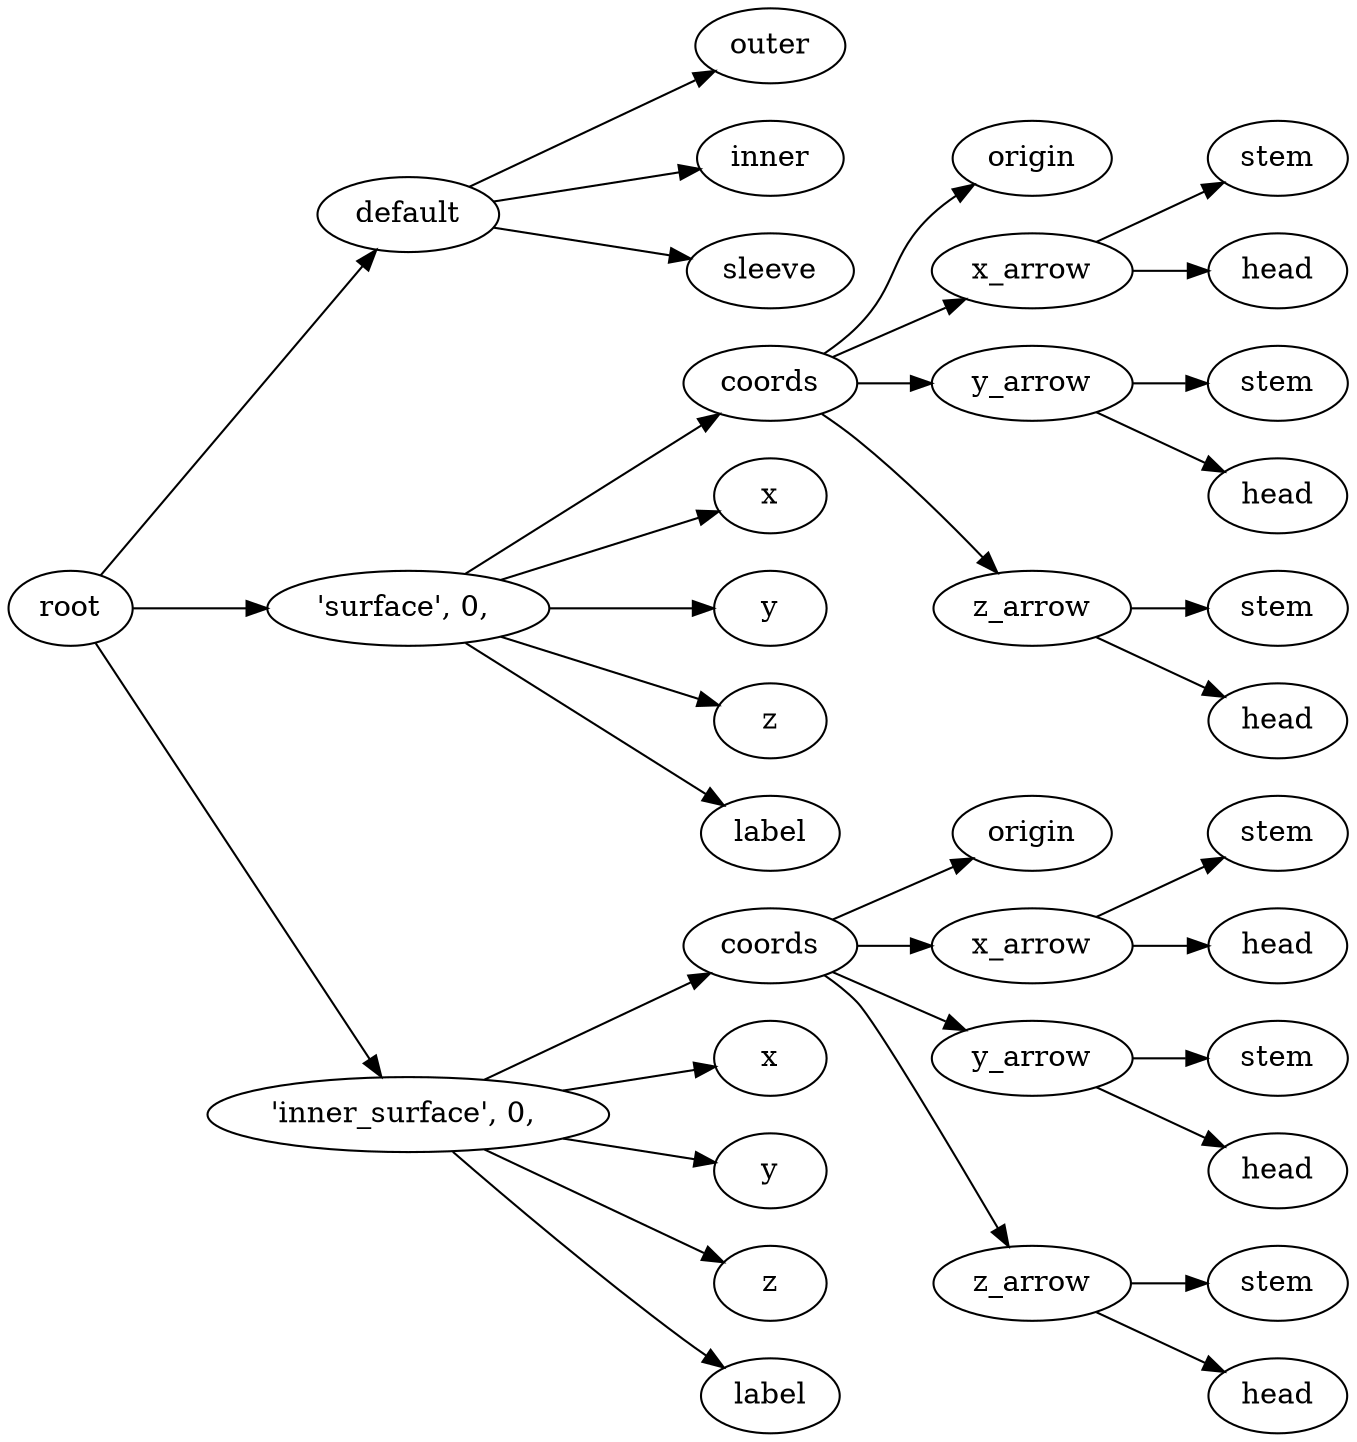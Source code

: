 digraph default {
	graph [rankdir=LR]
	root_38 [label=root href="javascript:s=&quot;\(\)\nNone&quot;; console.log(s); alert(s);"]
	default_39 [label=default href="javascript:s=&quot;\(&#x27;default&#x27;,\)\nSleeveAndKeyway&quot;; console.log(s); alert(s);" tooltip=SleeveAndKeyway]
	outer_40 [label=outer href="javascript:s=&quot;\(&#x27;default&#x27;,\ &#x27;outer&#x27;\)\nCylinder&quot;; console.log(s); alert(s);" tooltip=Cylinder]
	inner_41 [label=inner href="javascript:s=&quot;\(&#x27;default&#x27;,\ &#x27;inner&#x27;\)\nCylinder&quot;; console.log(s); alert(s);" tooltip=Cylinder]
	sleeve_42 [label=sleeve href="javascript:s=&quot;\(&#x27;default&#x27;,\ &#x27;sleeve&#x27;\)\nLinearExtrude&quot;; console.log(s); alert(s);" tooltip=LinearExtrude]
	43 [label="'surface',\ 0,\ " href="javascript:s=&quot;\(&quot;&#x27;surface&#x27;,\ 0,\ &quot;,\)\nAnnotatedCoordinates&quot;; console.log(s); alert(s);" tooltip=AnnotatedCoordinates]
	coords_44 [label=coords href="javascript:s=&quot;\(&quot;&#x27;surface&#x27;,\ 0,\ &quot;,\ &#x27;coords&#x27;\)\nCoordinates&quot;; console.log(s); alert(s);" tooltip=Coordinates]
	origin_45 [label=origin href="javascript:s=&quot;\(&quot;&#x27;surface&#x27;,\ 0,\ &quot;,\ &#x27;coords&#x27;,\ &#x27;origin&#x27;\)\nCoordinatesCage&quot;; console.log(s); alert(s);" tooltip=CoordinatesCage]
	x_arrow_46 [label=x_arrow href="javascript:s=&quot;\(&quot;&#x27;surface&#x27;,\ 0,\ &quot;,\ &#x27;coords&#x27;,\ &#x27;x_arrow&#x27;\)\nArrow&quot;; console.log(s); alert(s);" tooltip=Arrow]
	stem_47 [label=stem href="javascript:s=&quot;\(&quot;&#x27;surface&#x27;,\ 0,\ &quot;,\ &#x27;coords&#x27;,\ &#x27;x_arrow&#x27;,\ &#x27;stem&#x27;\)\nCone&quot;; console.log(s); alert(s);" tooltip=Cone]
	head_48 [label=head href="javascript:s=&quot;\(&quot;&#x27;surface&#x27;,\ 0,\ &quot;,\ &#x27;coords&#x27;,\ &#x27;x_arrow&#x27;,\ &#x27;head&#x27;\)\nCone&quot;; console.log(s); alert(s);" tooltip=Cone]
	y_arrow_49 [label=y_arrow href="javascript:s=&quot;\(&quot;&#x27;surface&#x27;,\ 0,\ &quot;,\ &#x27;coords&#x27;,\ &#x27;y_arrow&#x27;\)\nArrow&quot;; console.log(s); alert(s);" tooltip=Arrow]
	stem_50 [label=stem href="javascript:s=&quot;\(&quot;&#x27;surface&#x27;,\ 0,\ &quot;,\ &#x27;coords&#x27;,\ &#x27;y_arrow&#x27;,\ &#x27;stem&#x27;\)\nCone&quot;; console.log(s); alert(s);" tooltip=Cone]
	head_51 [label=head href="javascript:s=&quot;\(&quot;&#x27;surface&#x27;,\ 0,\ &quot;,\ &#x27;coords&#x27;,\ &#x27;y_arrow&#x27;,\ &#x27;head&#x27;\)\nCone&quot;; console.log(s); alert(s);" tooltip=Cone]
	z_arrow_52 [label=z_arrow href="javascript:s=&quot;\(&quot;&#x27;surface&#x27;,\ 0,\ &quot;,\ &#x27;coords&#x27;,\ &#x27;z_arrow&#x27;\)\nArrow&quot;; console.log(s); alert(s);" tooltip=Arrow]
	stem_53 [label=stem href="javascript:s=&quot;\(&quot;&#x27;surface&#x27;,\ 0,\ &quot;,\ &#x27;coords&#x27;,\ &#x27;z_arrow&#x27;,\ &#x27;stem&#x27;\)\nCone&quot;; console.log(s); alert(s);" tooltip=Cone]
	head_54 [label=head href="javascript:s=&quot;\(&quot;&#x27;surface&#x27;,\ 0,\ &quot;,\ &#x27;coords&#x27;,\ &#x27;z_arrow&#x27;,\ &#x27;head&#x27;\)\nCone&quot;; console.log(s); alert(s);" tooltip=Cone]
	x_55 [label=x href="javascript:s=&quot;\(&quot;&#x27;surface&#x27;,\ 0,\ &quot;,\ &#x27;x&#x27;\)\nText&quot;; console.log(s); alert(s);" tooltip=Text]
	y_56 [label=y href="javascript:s=&quot;\(&quot;&#x27;surface&#x27;,\ 0,\ &quot;,\ &#x27;y&#x27;\)\nText&quot;; console.log(s); alert(s);" tooltip=Text]
	z_57 [label=z href="javascript:s=&quot;\(&quot;&#x27;surface&#x27;,\ 0,\ &quot;,\ &#x27;z&#x27;\)\nText&quot;; console.log(s); alert(s);" tooltip=Text]
	label_58 [label=label href="javascript:s=&quot;\(&quot;&#x27;surface&#x27;,\ 0,\ &quot;,\ &#x27;label&#x27;\)\nText&quot;; console.log(s); alert(s);" tooltip=Text]
	59 [label="'inner_surface',\ 0,\ " href="javascript:s=&quot;\(&quot;&#x27;inner_surface&#x27;,\ 0,\ &quot;,\)\nAnnotatedCoordinates&quot;; console.log(s); alert(s);" tooltip=AnnotatedCoordinates]
	coords_60 [label=coords href="javascript:s=&quot;\(&quot;&#x27;inner_surface&#x27;,\ 0,\ &quot;,\ &#x27;coords&#x27;\)\nCoordinates&quot;; console.log(s); alert(s);" tooltip=Coordinates]
	origin_61 [label=origin href="javascript:s=&quot;\(&quot;&#x27;inner_surface&#x27;,\ 0,\ &quot;,\ &#x27;coords&#x27;,\ &#x27;origin&#x27;\)\nCoordinatesCage&quot;; console.log(s); alert(s);" tooltip=CoordinatesCage]
	x_arrow_62 [label=x_arrow href="javascript:s=&quot;\(&quot;&#x27;inner_surface&#x27;,\ 0,\ &quot;,\ &#x27;coords&#x27;,\ &#x27;x_arrow&#x27;\)\nArrow&quot;; console.log(s); alert(s);" tooltip=Arrow]
	stem_63 [label=stem href="javascript:s=&quot;\(&quot;&#x27;inner_surface&#x27;,\ 0,\ &quot;,\ &#x27;coords&#x27;,\ &#x27;x_arrow&#x27;,\ &#x27;stem&#x27;\)\nCone&quot;; console.log(s); alert(s);" tooltip=Cone]
	head_64 [label=head href="javascript:s=&quot;\(&quot;&#x27;inner_surface&#x27;,\ 0,\ &quot;,\ &#x27;coords&#x27;,\ &#x27;x_arrow&#x27;,\ &#x27;head&#x27;\)\nCone&quot;; console.log(s); alert(s);" tooltip=Cone]
	y_arrow_65 [label=y_arrow href="javascript:s=&quot;\(&quot;&#x27;inner_surface&#x27;,\ 0,\ &quot;,\ &#x27;coords&#x27;,\ &#x27;y_arrow&#x27;\)\nArrow&quot;; console.log(s); alert(s);" tooltip=Arrow]
	stem_66 [label=stem href="javascript:s=&quot;\(&quot;&#x27;inner_surface&#x27;,\ 0,\ &quot;,\ &#x27;coords&#x27;,\ &#x27;y_arrow&#x27;,\ &#x27;stem&#x27;\)\nCone&quot;; console.log(s); alert(s);" tooltip=Cone]
	head_67 [label=head href="javascript:s=&quot;\(&quot;&#x27;inner_surface&#x27;,\ 0,\ &quot;,\ &#x27;coords&#x27;,\ &#x27;y_arrow&#x27;,\ &#x27;head&#x27;\)\nCone&quot;; console.log(s); alert(s);" tooltip=Cone]
	z_arrow_68 [label=z_arrow href="javascript:s=&quot;\(&quot;&#x27;inner_surface&#x27;,\ 0,\ &quot;,\ &#x27;coords&#x27;,\ &#x27;z_arrow&#x27;\)\nArrow&quot;; console.log(s); alert(s);" tooltip=Arrow]
	stem_69 [label=stem href="javascript:s=&quot;\(&quot;&#x27;inner_surface&#x27;,\ 0,\ &quot;,\ &#x27;coords&#x27;,\ &#x27;z_arrow&#x27;,\ &#x27;stem&#x27;\)\nCone&quot;; console.log(s); alert(s);" tooltip=Cone]
	head_70 [label=head href="javascript:s=&quot;\(&quot;&#x27;inner_surface&#x27;,\ 0,\ &quot;,\ &#x27;coords&#x27;,\ &#x27;z_arrow&#x27;,\ &#x27;head&#x27;\)\nCone&quot;; console.log(s); alert(s);" tooltip=Cone]
	x_71 [label=x href="javascript:s=&quot;\(&quot;&#x27;inner_surface&#x27;,\ 0,\ &quot;,\ &#x27;x&#x27;\)\nText&quot;; console.log(s); alert(s);" tooltip=Text]
	y_72 [label=y href="javascript:s=&quot;\(&quot;&#x27;inner_surface&#x27;,\ 0,\ &quot;,\ &#x27;y&#x27;\)\nText&quot;; console.log(s); alert(s);" tooltip=Text]
	z_73 [label=z href="javascript:s=&quot;\(&quot;&#x27;inner_surface&#x27;,\ 0,\ &quot;,\ &#x27;z&#x27;\)\nText&quot;; console.log(s); alert(s);" tooltip=Text]
	label_74 [label=label href="javascript:s=&quot;\(&quot;&#x27;inner_surface&#x27;,\ 0,\ &quot;,\ &#x27;label&#x27;\)\nText&quot;; console.log(s); alert(s);" tooltip=Text]
	root_38 -> default_39
	default_39 -> outer_40
	default_39 -> inner_41
	default_39 -> sleeve_42
	root_38 -> 43
	43 -> coords_44
	coords_44 -> origin_45
	coords_44 -> x_arrow_46
	x_arrow_46 -> stem_47
	x_arrow_46 -> head_48
	coords_44 -> y_arrow_49
	y_arrow_49 -> stem_50
	y_arrow_49 -> head_51
	coords_44 -> z_arrow_52
	z_arrow_52 -> stem_53
	z_arrow_52 -> head_54
	43 -> x_55
	43 -> y_56
	43 -> z_57
	43 -> label_58
	root_38 -> 59
	59 -> coords_60
	coords_60 -> origin_61
	coords_60 -> x_arrow_62
	x_arrow_62 -> stem_63
	x_arrow_62 -> head_64
	coords_60 -> y_arrow_65
	y_arrow_65 -> stem_66
	y_arrow_65 -> head_67
	coords_60 -> z_arrow_68
	z_arrow_68 -> stem_69
	z_arrow_68 -> head_70
	59 -> x_71
	59 -> y_72
	59 -> z_73
	59 -> label_74
}
